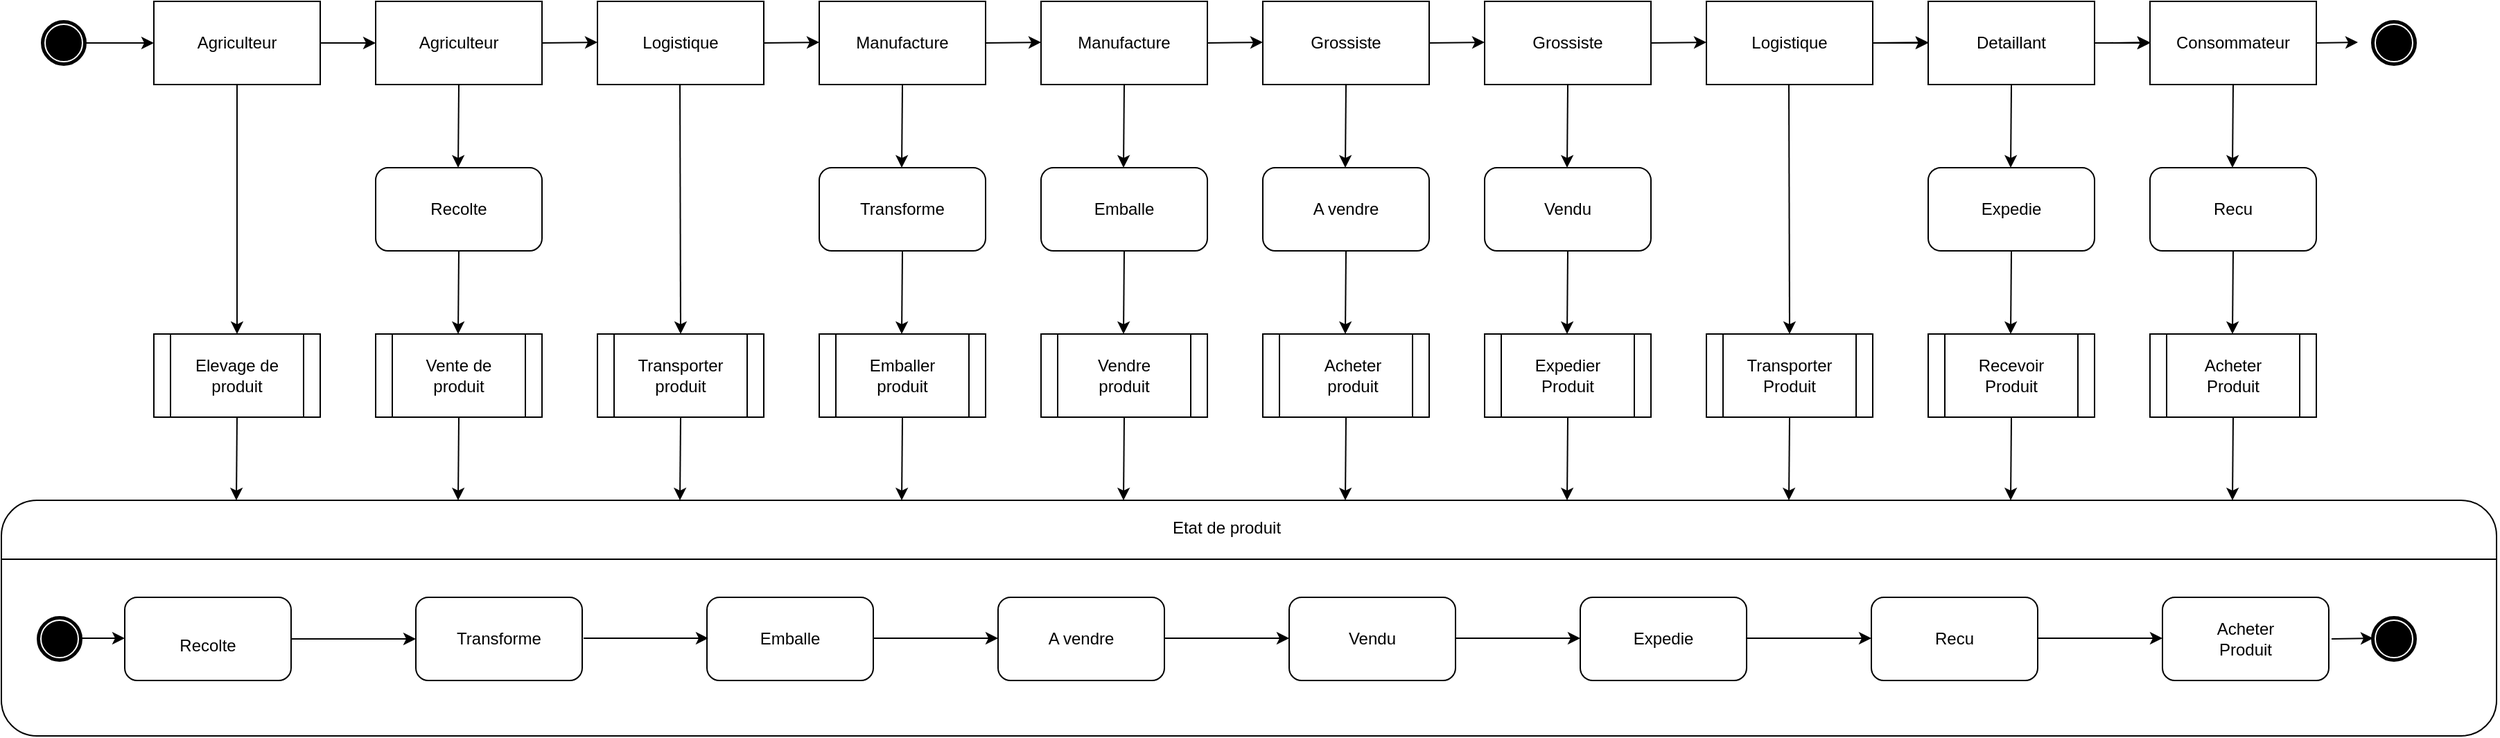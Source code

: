 <mxfile version="12.9.13" type="github">
  <diagram id="wdU0Jbt-SyzVik3_71Qo" name="Page-1">
    <mxGraphModel dx="2702" dy="944" grid="1" gridSize="10" guides="1" tooltips="1" connect="1" arrows="1" fold="1" page="1" pageScale="1" pageWidth="827" pageHeight="1169" math="0" shadow="0">
      <root>
        <mxCell id="0" />
        <mxCell id="1" parent="0" />
        <mxCell id="kiWhcbLOmGJkH6H4itFC-1" value="" style="rounded=0;whiteSpace=wrap;html=1;" vertex="1" parent="1">
          <mxGeometry x="-360" y="60" width="120" height="60" as="geometry" />
        </mxCell>
        <mxCell id="kiWhcbLOmGJkH6H4itFC-2" value="" style="rounded=0;whiteSpace=wrap;html=1;" vertex="1" parent="1">
          <mxGeometry x="-200" y="60" width="120" height="60" as="geometry" />
        </mxCell>
        <mxCell id="kiWhcbLOmGJkH6H4itFC-3" value="" style="rounded=0;whiteSpace=wrap;html=1;" vertex="1" parent="1">
          <mxGeometry x="-40" y="60" width="120" height="60" as="geometry" />
        </mxCell>
        <mxCell id="kiWhcbLOmGJkH6H4itFC-4" value="" style="rounded=0;whiteSpace=wrap;html=1;" vertex="1" parent="1">
          <mxGeometry x="120" y="60" width="120" height="60" as="geometry" />
        </mxCell>
        <mxCell id="kiWhcbLOmGJkH6H4itFC-5" value="" style="rounded=0;whiteSpace=wrap;html=1;" vertex="1" parent="1">
          <mxGeometry x="280" y="60" width="120" height="60" as="geometry" />
        </mxCell>
        <mxCell id="kiWhcbLOmGJkH6H4itFC-6" value="" style="rounded=0;whiteSpace=wrap;html=1;" vertex="1" parent="1">
          <mxGeometry x="440" y="60" width="120" height="60" as="geometry" />
        </mxCell>
        <mxCell id="kiWhcbLOmGJkH6H4itFC-7" value="" style="rounded=0;whiteSpace=wrap;html=1;" vertex="1" parent="1">
          <mxGeometry x="600" y="60" width="120" height="60" as="geometry" />
        </mxCell>
        <mxCell id="kiWhcbLOmGJkH6H4itFC-24" value="" style="edgeStyle=orthogonalEdgeStyle;rounded=0;orthogonalLoop=1;jettySize=auto;html=1;" edge="1" parent="1" source="kiWhcbLOmGJkH6H4itFC-8" target="kiWhcbLOmGJkH6H4itFC-9">
          <mxGeometry relative="1" as="geometry" />
        </mxCell>
        <mxCell id="kiWhcbLOmGJkH6H4itFC-8" value="" style="rounded=0;whiteSpace=wrap;html=1;" vertex="1" parent="1">
          <mxGeometry x="760" y="60" width="120" height="60" as="geometry" />
        </mxCell>
        <mxCell id="kiWhcbLOmGJkH6H4itFC-23" value="" style="edgeStyle=orthogonalEdgeStyle;rounded=0;orthogonalLoop=1;jettySize=auto;html=1;" edge="1" parent="1" source="kiWhcbLOmGJkH6H4itFC-9" target="kiWhcbLOmGJkH6H4itFC-10">
          <mxGeometry relative="1" as="geometry" />
        </mxCell>
        <mxCell id="kiWhcbLOmGJkH6H4itFC-25" value="" style="edgeStyle=orthogonalEdgeStyle;rounded=0;orthogonalLoop=1;jettySize=auto;html=1;" edge="1" parent="1" source="kiWhcbLOmGJkH6H4itFC-9" target="kiWhcbLOmGJkH6H4itFC-10">
          <mxGeometry relative="1" as="geometry" />
        </mxCell>
        <mxCell id="kiWhcbLOmGJkH6H4itFC-9" value="" style="rounded=0;whiteSpace=wrap;html=1;" vertex="1" parent="1">
          <mxGeometry x="920" y="60" width="120" height="60" as="geometry" />
        </mxCell>
        <mxCell id="kiWhcbLOmGJkH6H4itFC-10" value="" style="rounded=0;whiteSpace=wrap;html=1;" vertex="1" parent="1">
          <mxGeometry x="1080" y="60" width="120" height="60" as="geometry" />
        </mxCell>
        <mxCell id="kiWhcbLOmGJkH6H4itFC-11" value="" style="endArrow=classic;html=1;entryX=0;entryY=0.5;entryDx=0;entryDy=0;exitX=1;exitY=0.5;exitDx=0;exitDy=0;" edge="1" parent="1" source="kiWhcbLOmGJkH6H4itFC-1" target="kiWhcbLOmGJkH6H4itFC-2">
          <mxGeometry width="50" height="50" relative="1" as="geometry">
            <mxPoint x="-610" y="89.5" as="sourcePoint" />
            <mxPoint x="-530" y="89.5" as="targetPoint" />
          </mxGeometry>
        </mxCell>
        <mxCell id="kiWhcbLOmGJkH6H4itFC-15" value="" style="endArrow=classic;html=1;entryX=0;entryY=0.5;entryDx=0;entryDy=0;" edge="1" parent="1">
          <mxGeometry width="50" height="50" relative="1" as="geometry">
            <mxPoint x="-80" y="90" as="sourcePoint" />
            <mxPoint x="-40" y="89.5" as="targetPoint" />
          </mxGeometry>
        </mxCell>
        <mxCell id="kiWhcbLOmGJkH6H4itFC-16" value="" style="endArrow=classic;html=1;entryX=0;entryY=0.5;entryDx=0;entryDy=0;" edge="1" parent="1">
          <mxGeometry width="50" height="50" relative="1" as="geometry">
            <mxPoint x="80" y="90" as="sourcePoint" />
            <mxPoint x="120" y="89.5" as="targetPoint" />
          </mxGeometry>
        </mxCell>
        <mxCell id="kiWhcbLOmGJkH6H4itFC-17" value="" style="endArrow=classic;html=1;entryX=0;entryY=0.5;entryDx=0;entryDy=0;" edge="1" parent="1">
          <mxGeometry width="50" height="50" relative="1" as="geometry">
            <mxPoint x="240" y="90" as="sourcePoint" />
            <mxPoint x="280" y="89.5" as="targetPoint" />
          </mxGeometry>
        </mxCell>
        <mxCell id="kiWhcbLOmGJkH6H4itFC-18" value="" style="endArrow=classic;html=1;entryX=0;entryY=0.5;entryDx=0;entryDy=0;" edge="1" parent="1">
          <mxGeometry width="50" height="50" relative="1" as="geometry">
            <mxPoint x="400" y="90" as="sourcePoint" />
            <mxPoint x="440" y="89.5" as="targetPoint" />
          </mxGeometry>
        </mxCell>
        <mxCell id="kiWhcbLOmGJkH6H4itFC-19" value="" style="endArrow=classic;html=1;entryX=0;entryY=0.5;entryDx=0;entryDy=0;" edge="1" parent="1">
          <mxGeometry width="50" height="50" relative="1" as="geometry">
            <mxPoint x="560" y="90" as="sourcePoint" />
            <mxPoint x="600" y="89.5" as="targetPoint" />
          </mxGeometry>
        </mxCell>
        <mxCell id="kiWhcbLOmGJkH6H4itFC-20" value="" style="endArrow=classic;html=1;entryX=0;entryY=0.5;entryDx=0;entryDy=0;exitX=1;exitY=0.5;exitDx=0;exitDy=0;" edge="1" parent="1" source="kiWhcbLOmGJkH6H4itFC-7">
          <mxGeometry width="50" height="50" relative="1" as="geometry">
            <mxPoint x="730" y="90" as="sourcePoint" />
            <mxPoint x="760" y="89.5" as="targetPoint" />
          </mxGeometry>
        </mxCell>
        <mxCell id="kiWhcbLOmGJkH6H4itFC-21" value="" style="endArrow=classic;html=1;entryX=0;entryY=0.5;entryDx=0;entryDy=0;" edge="1" parent="1">
          <mxGeometry width="50" height="50" relative="1" as="geometry">
            <mxPoint x="880" y="90" as="sourcePoint" />
            <mxPoint x="920" y="89.5" as="targetPoint" />
          </mxGeometry>
        </mxCell>
        <mxCell id="kiWhcbLOmGJkH6H4itFC-22" value="" style="endArrow=classic;html=1;entryX=0;entryY=0.5;entryDx=0;entryDy=0;" edge="1" parent="1">
          <mxGeometry width="50" height="50" relative="1" as="geometry">
            <mxPoint x="1050" y="90" as="sourcePoint" />
            <mxPoint x="1080" y="89.5" as="targetPoint" />
          </mxGeometry>
        </mxCell>
        <mxCell id="kiWhcbLOmGJkH6H4itFC-26" value="" style="endArrow=classic;html=1;" edge="1" parent="1">
          <mxGeometry width="50" height="50" relative="1" as="geometry">
            <mxPoint x="-300" y="120" as="sourcePoint" />
            <mxPoint x="-300" y="300" as="targetPoint" />
          </mxGeometry>
        </mxCell>
        <mxCell id="kiWhcbLOmGJkH6H4itFC-27" value="Agriculteur" style="text;html=1;strokeColor=none;fillColor=none;align=center;verticalAlign=middle;whiteSpace=wrap;rounded=0;" vertex="1" parent="1">
          <mxGeometry x="-320" y="80" width="40" height="20" as="geometry" />
        </mxCell>
        <mxCell id="kiWhcbLOmGJkH6H4itFC-28" value="Agriculteur" style="text;html=1;strokeColor=none;fillColor=none;align=center;verticalAlign=middle;whiteSpace=wrap;rounded=0;" vertex="1" parent="1">
          <mxGeometry x="-160" y="80" width="40" height="20" as="geometry" />
        </mxCell>
        <mxCell id="kiWhcbLOmGJkH6H4itFC-29" value="Logistique" style="text;html=1;strokeColor=none;fillColor=none;align=center;verticalAlign=middle;whiteSpace=wrap;rounded=0;" vertex="1" parent="1">
          <mxGeometry y="80" width="40" height="20" as="geometry" />
        </mxCell>
        <mxCell id="kiWhcbLOmGJkH6H4itFC-30" value="Manufacture" style="text;html=1;strokeColor=none;fillColor=none;align=center;verticalAlign=middle;whiteSpace=wrap;rounded=0;" vertex="1" parent="1">
          <mxGeometry x="160" y="80" width="40" height="20" as="geometry" />
        </mxCell>
        <mxCell id="kiWhcbLOmGJkH6H4itFC-31" value="Manufacture" style="text;html=1;strokeColor=none;fillColor=none;align=center;verticalAlign=middle;whiteSpace=wrap;rounded=0;" vertex="1" parent="1">
          <mxGeometry x="320" y="80" width="40" height="20" as="geometry" />
        </mxCell>
        <mxCell id="kiWhcbLOmGJkH6H4itFC-32" value="Grossiste" style="text;html=1;strokeColor=none;fillColor=none;align=center;verticalAlign=middle;whiteSpace=wrap;rounded=0;" vertex="1" parent="1">
          <mxGeometry x="480" y="80" width="40" height="20" as="geometry" />
        </mxCell>
        <mxCell id="kiWhcbLOmGJkH6H4itFC-33" value="Grossiste" style="text;html=1;strokeColor=none;fillColor=none;align=center;verticalAlign=middle;whiteSpace=wrap;rounded=0;" vertex="1" parent="1">
          <mxGeometry x="640" y="80" width="40" height="20" as="geometry" />
        </mxCell>
        <mxCell id="kiWhcbLOmGJkH6H4itFC-36" value="Logistique" style="text;html=1;strokeColor=none;fillColor=none;align=center;verticalAlign=middle;whiteSpace=wrap;rounded=0;" vertex="1" parent="1">
          <mxGeometry x="800" y="80" width="40" height="20" as="geometry" />
        </mxCell>
        <mxCell id="kiWhcbLOmGJkH6H4itFC-37" value="Detaillant" style="text;html=1;strokeColor=none;fillColor=none;align=center;verticalAlign=middle;whiteSpace=wrap;rounded=0;" vertex="1" parent="1">
          <mxGeometry x="960" y="80" width="40" height="20" as="geometry" />
        </mxCell>
        <mxCell id="kiWhcbLOmGJkH6H4itFC-38" value="Consommateur" style="text;html=1;strokeColor=none;fillColor=none;align=center;verticalAlign=middle;whiteSpace=wrap;rounded=0;" vertex="1" parent="1">
          <mxGeometry x="1120" y="80" width="40" height="20" as="geometry" />
        </mxCell>
        <mxCell id="kiWhcbLOmGJkH6H4itFC-39" value="" style="endArrow=classic;html=1;" edge="1" parent="1">
          <mxGeometry width="50" height="50" relative="1" as="geometry">
            <mxPoint x="19.5" y="120" as="sourcePoint" />
            <mxPoint x="20" y="300" as="targetPoint" />
          </mxGeometry>
        </mxCell>
        <mxCell id="kiWhcbLOmGJkH6H4itFC-40" value="" style="rounded=1;whiteSpace=wrap;html=1;" vertex="1" parent="1">
          <mxGeometry x="-200" y="180" width="120" height="60" as="geometry" />
        </mxCell>
        <mxCell id="kiWhcbLOmGJkH6H4itFC-44" value="" style="rounded=1;whiteSpace=wrap;html=1;" vertex="1" parent="1">
          <mxGeometry x="120" y="180" width="120" height="60" as="geometry" />
        </mxCell>
        <mxCell id="kiWhcbLOmGJkH6H4itFC-45" value="" style="rounded=1;whiteSpace=wrap;html=1;" vertex="1" parent="1">
          <mxGeometry x="280" y="180" width="120" height="60" as="geometry" />
        </mxCell>
        <mxCell id="kiWhcbLOmGJkH6H4itFC-46" value="" style="rounded=1;whiteSpace=wrap;html=1;" vertex="1" parent="1">
          <mxGeometry x="440" y="180" width="120" height="60" as="geometry" />
        </mxCell>
        <mxCell id="kiWhcbLOmGJkH6H4itFC-47" value="" style="rounded=1;whiteSpace=wrap;html=1;" vertex="1" parent="1">
          <mxGeometry x="600" y="180" width="120" height="60" as="geometry" />
        </mxCell>
        <mxCell id="kiWhcbLOmGJkH6H4itFC-48" value="" style="endArrow=classic;html=1;" edge="1" parent="1">
          <mxGeometry width="50" height="50" relative="1" as="geometry">
            <mxPoint x="819.5" y="120" as="sourcePoint" />
            <mxPoint x="820" y="300" as="targetPoint" />
          </mxGeometry>
        </mxCell>
        <mxCell id="kiWhcbLOmGJkH6H4itFC-50" value="" style="rounded=1;whiteSpace=wrap;html=1;" vertex="1" parent="1">
          <mxGeometry x="920" y="180" width="120" height="60" as="geometry" />
        </mxCell>
        <mxCell id="kiWhcbLOmGJkH6H4itFC-51" value="" style="rounded=1;whiteSpace=wrap;html=1;" vertex="1" parent="1">
          <mxGeometry x="1080" y="180" width="120" height="60" as="geometry" />
        </mxCell>
        <mxCell id="kiWhcbLOmGJkH6H4itFC-52" value="" style="endArrow=classic;html=1;" edge="1" parent="1">
          <mxGeometry width="50" height="50" relative="1" as="geometry">
            <mxPoint x="-140" y="120" as="sourcePoint" />
            <mxPoint x="-140.5" y="180" as="targetPoint" />
          </mxGeometry>
        </mxCell>
        <mxCell id="kiWhcbLOmGJkH6H4itFC-54" value="" style="endArrow=classic;html=1;" edge="1" parent="1">
          <mxGeometry width="50" height="50" relative="1" as="geometry">
            <mxPoint x="180" y="120" as="sourcePoint" />
            <mxPoint x="179.5" y="180" as="targetPoint" />
          </mxGeometry>
        </mxCell>
        <mxCell id="kiWhcbLOmGJkH6H4itFC-55" value="" style="endArrow=classic;html=1;" edge="1" parent="1">
          <mxGeometry width="50" height="50" relative="1" as="geometry">
            <mxPoint x="340" y="120" as="sourcePoint" />
            <mxPoint x="339.5" y="180" as="targetPoint" />
          </mxGeometry>
        </mxCell>
        <mxCell id="kiWhcbLOmGJkH6H4itFC-56" value="" style="endArrow=classic;html=1;" edge="1" parent="1">
          <mxGeometry width="50" height="50" relative="1" as="geometry">
            <mxPoint x="500" y="120" as="sourcePoint" />
            <mxPoint x="499.5" y="180" as="targetPoint" />
          </mxGeometry>
        </mxCell>
        <mxCell id="kiWhcbLOmGJkH6H4itFC-57" value="" style="endArrow=classic;html=1;" edge="1" parent="1">
          <mxGeometry width="50" height="50" relative="1" as="geometry">
            <mxPoint x="660" y="120" as="sourcePoint" />
            <mxPoint x="659.5" y="180" as="targetPoint" />
          </mxGeometry>
        </mxCell>
        <mxCell id="kiWhcbLOmGJkH6H4itFC-58" value="" style="endArrow=classic;html=1;" edge="1" parent="1">
          <mxGeometry width="50" height="50" relative="1" as="geometry">
            <mxPoint x="980" y="120" as="sourcePoint" />
            <mxPoint x="979.5" y="180" as="targetPoint" />
          </mxGeometry>
        </mxCell>
        <mxCell id="kiWhcbLOmGJkH6H4itFC-59" value="" style="endArrow=classic;html=1;" edge="1" parent="1">
          <mxGeometry width="50" height="50" relative="1" as="geometry">
            <mxPoint x="1140" y="120" as="sourcePoint" />
            <mxPoint x="1139.5" y="180" as="targetPoint" />
          </mxGeometry>
        </mxCell>
        <mxCell id="kiWhcbLOmGJkH6H4itFC-64" value="" style="endArrow=classic;html=1;" edge="1" parent="1">
          <mxGeometry width="50" height="50" relative="1" as="geometry">
            <mxPoint x="-140" y="240" as="sourcePoint" />
            <mxPoint x="-140.5" y="300" as="targetPoint" />
          </mxGeometry>
        </mxCell>
        <mxCell id="kiWhcbLOmGJkH6H4itFC-65" value="" style="endArrow=classic;html=1;" edge="1" parent="1">
          <mxGeometry width="50" height="50" relative="1" as="geometry">
            <mxPoint x="180" y="240" as="sourcePoint" />
            <mxPoint x="179.5" y="300" as="targetPoint" />
          </mxGeometry>
        </mxCell>
        <mxCell id="kiWhcbLOmGJkH6H4itFC-66" value="" style="endArrow=classic;html=1;" edge="1" parent="1">
          <mxGeometry width="50" height="50" relative="1" as="geometry">
            <mxPoint x="340" y="240" as="sourcePoint" />
            <mxPoint x="339.5" y="300" as="targetPoint" />
          </mxGeometry>
        </mxCell>
        <mxCell id="kiWhcbLOmGJkH6H4itFC-67" value="" style="endArrow=classic;html=1;" edge="1" parent="1">
          <mxGeometry width="50" height="50" relative="1" as="geometry">
            <mxPoint x="500" y="240" as="sourcePoint" />
            <mxPoint x="499.5" y="300" as="targetPoint" />
          </mxGeometry>
        </mxCell>
        <mxCell id="kiWhcbLOmGJkH6H4itFC-68" value="" style="endArrow=classic;html=1;" edge="1" parent="1">
          <mxGeometry width="50" height="50" relative="1" as="geometry">
            <mxPoint x="660" y="240" as="sourcePoint" />
            <mxPoint x="659.5" y="300" as="targetPoint" />
          </mxGeometry>
        </mxCell>
        <mxCell id="kiWhcbLOmGJkH6H4itFC-71" value="" style="endArrow=classic;html=1;" edge="1" parent="1">
          <mxGeometry width="50" height="50" relative="1" as="geometry">
            <mxPoint x="980" y="240" as="sourcePoint" />
            <mxPoint x="979.5" y="300" as="targetPoint" />
          </mxGeometry>
        </mxCell>
        <mxCell id="kiWhcbLOmGJkH6H4itFC-72" value="" style="endArrow=classic;html=1;" edge="1" parent="1">
          <mxGeometry width="50" height="50" relative="1" as="geometry">
            <mxPoint x="1140" y="240" as="sourcePoint" />
            <mxPoint x="1139.5" y="300" as="targetPoint" />
          </mxGeometry>
        </mxCell>
        <mxCell id="kiWhcbLOmGJkH6H4itFC-73" value="Recolte" style="text;html=1;strokeColor=none;fillColor=none;align=center;verticalAlign=middle;whiteSpace=wrap;rounded=0;" vertex="1" parent="1">
          <mxGeometry x="-160" y="200" width="40" height="20" as="geometry" />
        </mxCell>
        <mxCell id="kiWhcbLOmGJkH6H4itFC-74" value="Emballe" style="text;html=1;strokeColor=none;fillColor=none;align=center;verticalAlign=middle;whiteSpace=wrap;rounded=0;" vertex="1" parent="1">
          <mxGeometry x="320" y="200" width="40" height="20" as="geometry" />
        </mxCell>
        <mxCell id="kiWhcbLOmGJkH6H4itFC-75" value="Expedie" style="text;html=1;strokeColor=none;fillColor=none;align=center;verticalAlign=middle;whiteSpace=wrap;rounded=0;" vertex="1" parent="1">
          <mxGeometry x="960" y="200" width="40" height="20" as="geometry" />
        </mxCell>
        <mxCell id="kiWhcbLOmGJkH6H4itFC-76" value="Recu" style="text;html=1;strokeColor=none;fillColor=none;align=center;verticalAlign=middle;whiteSpace=wrap;rounded=0;" vertex="1" parent="1">
          <mxGeometry x="1120" y="200" width="40" height="20" as="geometry" />
        </mxCell>
        <mxCell id="kiWhcbLOmGJkH6H4itFC-77" value="Transforme" style="text;html=1;strokeColor=none;fillColor=none;align=center;verticalAlign=middle;whiteSpace=wrap;rounded=0;" vertex="1" parent="1">
          <mxGeometry x="160" y="200" width="40" height="20" as="geometry" />
        </mxCell>
        <mxCell id="kiWhcbLOmGJkH6H4itFC-78" value="A vendre" style="text;html=1;strokeColor=none;fillColor=none;align=center;verticalAlign=middle;whiteSpace=wrap;rounded=0;" vertex="1" parent="1">
          <mxGeometry x="470" y="200" width="60" height="20" as="geometry" />
        </mxCell>
        <mxCell id="kiWhcbLOmGJkH6H4itFC-79" value="Vendu" style="text;html=1;strokeColor=none;fillColor=none;align=center;verticalAlign=middle;whiteSpace=wrap;rounded=0;" vertex="1" parent="1">
          <mxGeometry x="640" y="200" width="40" height="20" as="geometry" />
        </mxCell>
        <mxCell id="kiWhcbLOmGJkH6H4itFC-81" value="" style="shape=process;whiteSpace=wrap;html=1;backgroundOutline=1;" vertex="1" parent="1">
          <mxGeometry x="-360" y="300" width="120" height="60" as="geometry" />
        </mxCell>
        <mxCell id="kiWhcbLOmGJkH6H4itFC-82" value="" style="shape=process;whiteSpace=wrap;html=1;backgroundOutline=1;" vertex="1" parent="1">
          <mxGeometry x="-200" y="300" width="120" height="60" as="geometry" />
        </mxCell>
        <mxCell id="kiWhcbLOmGJkH6H4itFC-83" value="" style="shape=process;whiteSpace=wrap;html=1;backgroundOutline=1;" vertex="1" parent="1">
          <mxGeometry x="-40" y="300" width="120" height="60" as="geometry" />
        </mxCell>
        <mxCell id="kiWhcbLOmGJkH6H4itFC-84" value="" style="shape=process;whiteSpace=wrap;html=1;backgroundOutline=1;" vertex="1" parent="1">
          <mxGeometry x="120" y="300" width="120" height="60" as="geometry" />
        </mxCell>
        <mxCell id="kiWhcbLOmGJkH6H4itFC-85" value="" style="shape=process;whiteSpace=wrap;html=1;backgroundOutline=1;" vertex="1" parent="1">
          <mxGeometry x="280" y="300" width="120" height="60" as="geometry" />
        </mxCell>
        <mxCell id="kiWhcbLOmGJkH6H4itFC-86" value="" style="shape=process;whiteSpace=wrap;html=1;backgroundOutline=1;" vertex="1" parent="1">
          <mxGeometry x="440" y="300" width="120" height="60" as="geometry" />
        </mxCell>
        <mxCell id="kiWhcbLOmGJkH6H4itFC-87" value="" style="shape=process;whiteSpace=wrap;html=1;backgroundOutline=1;" vertex="1" parent="1">
          <mxGeometry x="600" y="300" width="120" height="60" as="geometry" />
        </mxCell>
        <mxCell id="kiWhcbLOmGJkH6H4itFC-88" value="" style="shape=process;whiteSpace=wrap;html=1;backgroundOutline=1;" vertex="1" parent="1">
          <mxGeometry x="760" y="300" width="120" height="60" as="geometry" />
        </mxCell>
        <mxCell id="kiWhcbLOmGJkH6H4itFC-89" value="" style="shape=process;whiteSpace=wrap;html=1;backgroundOutline=1;" vertex="1" parent="1">
          <mxGeometry x="920" y="300" width="120" height="60" as="geometry" />
        </mxCell>
        <mxCell id="kiWhcbLOmGJkH6H4itFC-90" value="" style="shape=process;whiteSpace=wrap;html=1;backgroundOutline=1;" vertex="1" parent="1">
          <mxGeometry x="1080" y="300" width="120" height="60" as="geometry" />
        </mxCell>
        <mxCell id="kiWhcbLOmGJkH6H4itFC-92" value="" style="shape=mxgraph.bpmn.shape;html=1;verticalLabelPosition=bottom;labelBackgroundColor=#ffffff;verticalAlign=top;align=center;perimeter=ellipsePerimeter;outlineConnect=0;outline=end;symbol=terminate;" vertex="1" parent="1">
          <mxGeometry x="1241" y="75" width="30" height="30" as="geometry" />
        </mxCell>
        <mxCell id="kiWhcbLOmGJkH6H4itFC-93" value="" style="rounded=1;whiteSpace=wrap;html=1;" vertex="1" parent="1">
          <mxGeometry x="-470" y="420" width="1800" height="170" as="geometry" />
        </mxCell>
        <mxCell id="kiWhcbLOmGJkH6H4itFC-94" value="" style="endArrow=classic;html=1;" edge="1" parent="1">
          <mxGeometry width="50" height="50" relative="1" as="geometry">
            <mxPoint x="-300" y="360" as="sourcePoint" />
            <mxPoint x="-300.5" y="420" as="targetPoint" />
          </mxGeometry>
        </mxCell>
        <mxCell id="kiWhcbLOmGJkH6H4itFC-95" value="" style="endArrow=classic;html=1;" edge="1" parent="1">
          <mxGeometry width="50" height="50" relative="1" as="geometry">
            <mxPoint x="-140" y="360" as="sourcePoint" />
            <mxPoint x="-140.5" y="420" as="targetPoint" />
          </mxGeometry>
        </mxCell>
        <mxCell id="kiWhcbLOmGJkH6H4itFC-96" value="" style="endArrow=classic;html=1;" edge="1" parent="1">
          <mxGeometry width="50" height="50" relative="1" as="geometry">
            <mxPoint x="20" y="360" as="sourcePoint" />
            <mxPoint x="19.5" y="420" as="targetPoint" />
          </mxGeometry>
        </mxCell>
        <mxCell id="kiWhcbLOmGJkH6H4itFC-97" value="" style="endArrow=classic;html=1;" edge="1" parent="1">
          <mxGeometry width="50" height="50" relative="1" as="geometry">
            <mxPoint x="180" y="360" as="sourcePoint" />
            <mxPoint x="179.5" y="420" as="targetPoint" />
          </mxGeometry>
        </mxCell>
        <mxCell id="kiWhcbLOmGJkH6H4itFC-98" value="" style="endArrow=classic;html=1;" edge="1" parent="1">
          <mxGeometry width="50" height="50" relative="1" as="geometry">
            <mxPoint x="340" y="360" as="sourcePoint" />
            <mxPoint x="339.5" y="420" as="targetPoint" />
          </mxGeometry>
        </mxCell>
        <mxCell id="kiWhcbLOmGJkH6H4itFC-99" value="" style="endArrow=classic;html=1;" edge="1" parent="1">
          <mxGeometry width="50" height="50" relative="1" as="geometry">
            <mxPoint x="500" y="360" as="sourcePoint" />
            <mxPoint x="499.5" y="420" as="targetPoint" />
          </mxGeometry>
        </mxCell>
        <mxCell id="kiWhcbLOmGJkH6H4itFC-100" value="" style="endArrow=classic;html=1;" edge="1" parent="1">
          <mxGeometry width="50" height="50" relative="1" as="geometry">
            <mxPoint x="660" y="360" as="sourcePoint" />
            <mxPoint x="659.5" y="420" as="targetPoint" />
          </mxGeometry>
        </mxCell>
        <mxCell id="kiWhcbLOmGJkH6H4itFC-101" value="" style="endArrow=classic;html=1;" edge="1" parent="1">
          <mxGeometry width="50" height="50" relative="1" as="geometry">
            <mxPoint x="820" y="360" as="sourcePoint" />
            <mxPoint x="819.5" y="420" as="targetPoint" />
          </mxGeometry>
        </mxCell>
        <mxCell id="kiWhcbLOmGJkH6H4itFC-102" value="" style="endArrow=classic;html=1;" edge="1" parent="1">
          <mxGeometry width="50" height="50" relative="1" as="geometry">
            <mxPoint x="980" y="360" as="sourcePoint" />
            <mxPoint x="979.5" y="420" as="targetPoint" />
          </mxGeometry>
        </mxCell>
        <mxCell id="kiWhcbLOmGJkH6H4itFC-103" value="" style="endArrow=classic;html=1;" edge="1" parent="1">
          <mxGeometry width="50" height="50" relative="1" as="geometry">
            <mxPoint x="1140" y="360" as="sourcePoint" />
            <mxPoint x="1139.5" y="420" as="targetPoint" />
          </mxGeometry>
        </mxCell>
        <mxCell id="kiWhcbLOmGJkH6H4itFC-104" value="" style="endArrow=none;html=1;exitX=0;exitY=0.25;exitDx=0;exitDy=0;entryX=1;entryY=0.25;entryDx=0;entryDy=0;" edge="1" parent="1" source="kiWhcbLOmGJkH6H4itFC-93" target="kiWhcbLOmGJkH6H4itFC-93">
          <mxGeometry width="50" height="50" relative="1" as="geometry">
            <mxPoint x="400" y="510" as="sourcePoint" />
            <mxPoint x="450" y="460" as="targetPoint" />
          </mxGeometry>
        </mxCell>
        <mxCell id="kiWhcbLOmGJkH6H4itFC-105" value="Elevage de produit" style="text;html=1;strokeColor=none;fillColor=none;align=center;verticalAlign=middle;whiteSpace=wrap;rounded=0;" vertex="1" parent="1">
          <mxGeometry x="-335" y="320" width="70" height="20" as="geometry" />
        </mxCell>
        <mxCell id="kiWhcbLOmGJkH6H4itFC-106" value="Vente de produit" style="text;html=1;strokeColor=none;fillColor=none;align=center;verticalAlign=middle;whiteSpace=wrap;rounded=0;" vertex="1" parent="1">
          <mxGeometry x="-175" y="320" width="70" height="20" as="geometry" />
        </mxCell>
        <mxCell id="kiWhcbLOmGJkH6H4itFC-107" value="Transporter produit" style="text;html=1;strokeColor=none;fillColor=none;align=center;verticalAlign=middle;whiteSpace=wrap;rounded=0;" vertex="1" parent="1">
          <mxGeometry x="-15" y="320" width="70" height="20" as="geometry" />
        </mxCell>
        <mxCell id="kiWhcbLOmGJkH6H4itFC-108" value="Emballer produit" style="text;html=1;strokeColor=none;fillColor=none;align=center;verticalAlign=middle;whiteSpace=wrap;rounded=0;" vertex="1" parent="1">
          <mxGeometry x="145" y="320" width="70" height="20" as="geometry" />
        </mxCell>
        <mxCell id="kiWhcbLOmGJkH6H4itFC-109" value="Vendre produit" style="text;html=1;strokeColor=none;fillColor=none;align=center;verticalAlign=middle;whiteSpace=wrap;rounded=0;" vertex="1" parent="1">
          <mxGeometry x="305" y="320" width="70" height="20" as="geometry" />
        </mxCell>
        <mxCell id="kiWhcbLOmGJkH6H4itFC-110" value="Acheter produit" style="text;html=1;strokeColor=none;fillColor=none;align=center;verticalAlign=middle;whiteSpace=wrap;rounded=0;" vertex="1" parent="1">
          <mxGeometry x="470" y="320" width="70" height="20" as="geometry" />
        </mxCell>
        <mxCell id="kiWhcbLOmGJkH6H4itFC-111" value="Expedier Produit" style="text;html=1;strokeColor=none;fillColor=none;align=center;verticalAlign=middle;whiteSpace=wrap;rounded=0;" vertex="1" parent="1">
          <mxGeometry x="625" y="320" width="70" height="20" as="geometry" />
        </mxCell>
        <mxCell id="kiWhcbLOmGJkH6H4itFC-112" value="Transporter Produit" style="text;html=1;strokeColor=none;fillColor=none;align=center;verticalAlign=middle;whiteSpace=wrap;rounded=0;" vertex="1" parent="1">
          <mxGeometry x="785" y="320" width="70" height="20" as="geometry" />
        </mxCell>
        <mxCell id="kiWhcbLOmGJkH6H4itFC-113" value="Recevoir Produit" style="text;html=1;strokeColor=none;fillColor=none;align=center;verticalAlign=middle;whiteSpace=wrap;rounded=0;" vertex="1" parent="1">
          <mxGeometry x="945" y="320" width="70" height="20" as="geometry" />
        </mxCell>
        <mxCell id="kiWhcbLOmGJkH6H4itFC-114" value="Acheter Produit" style="text;html=1;strokeColor=none;fillColor=none;align=center;verticalAlign=middle;whiteSpace=wrap;rounded=0;" vertex="1" parent="1">
          <mxGeometry x="1105" y="320" width="70" height="20" as="geometry" />
        </mxCell>
        <mxCell id="kiWhcbLOmGJkH6H4itFC-115" value="" style="endArrow=classic;html=1;entryX=0;entryY=0.5;entryDx=0;entryDy=0;" edge="1" parent="1">
          <mxGeometry width="50" height="50" relative="1" as="geometry">
            <mxPoint x="1200" y="90" as="sourcePoint" />
            <mxPoint x="1230" y="89.5" as="targetPoint" />
          </mxGeometry>
        </mxCell>
        <mxCell id="kiWhcbLOmGJkH6H4itFC-116" value="" style="rounded=1;whiteSpace=wrap;html=1;" vertex="1" parent="1">
          <mxGeometry x="-381" y="490" width="120" height="60" as="geometry" />
        </mxCell>
        <mxCell id="kiWhcbLOmGJkH6H4itFC-117" value="" style="rounded=1;whiteSpace=wrap;html=1;" vertex="1" parent="1">
          <mxGeometry x="-171" y="490" width="120" height="60" as="geometry" />
        </mxCell>
        <mxCell id="kiWhcbLOmGJkH6H4itFC-118" value="" style="rounded=1;whiteSpace=wrap;html=1;" vertex="1" parent="1">
          <mxGeometry x="39" y="490" width="120" height="60" as="geometry" />
        </mxCell>
        <mxCell id="kiWhcbLOmGJkH6H4itFC-122" value="" style="rounded=1;whiteSpace=wrap;html=1;" vertex="1" parent="1">
          <mxGeometry x="249" y="490" width="120" height="60" as="geometry" />
        </mxCell>
        <mxCell id="kiWhcbLOmGJkH6H4itFC-123" value="" style="rounded=1;whiteSpace=wrap;html=1;" vertex="1" parent="1">
          <mxGeometry x="459" y="490" width="120" height="60" as="geometry" />
        </mxCell>
        <mxCell id="kiWhcbLOmGJkH6H4itFC-124" value="" style="rounded=1;whiteSpace=wrap;html=1;" vertex="1" parent="1">
          <mxGeometry x="669" y="490" width="120" height="60" as="geometry" />
        </mxCell>
        <mxCell id="kiWhcbLOmGJkH6H4itFC-126" value="" style="rounded=1;whiteSpace=wrap;html=1;" vertex="1" parent="1">
          <mxGeometry x="879" y="490" width="120" height="60" as="geometry" />
        </mxCell>
        <mxCell id="kiWhcbLOmGJkH6H4itFC-127" value="" style="rounded=1;whiteSpace=wrap;html=1;" vertex="1" parent="1">
          <mxGeometry x="1089" y="490" width="120" height="60" as="geometry" />
        </mxCell>
        <mxCell id="kiWhcbLOmGJkH6H4itFC-128" value="" style="endArrow=classic;html=1;" edge="1" parent="1" target="kiWhcbLOmGJkH6H4itFC-117">
          <mxGeometry width="50" height="50" relative="1" as="geometry">
            <mxPoint x="-261" y="520" as="sourcePoint" />
            <mxPoint x="-211" y="470" as="targetPoint" />
          </mxGeometry>
        </mxCell>
        <mxCell id="kiWhcbLOmGJkH6H4itFC-129" value="" style="endArrow=classic;html=1;" edge="1" parent="1">
          <mxGeometry width="50" height="50" relative="1" as="geometry">
            <mxPoint x="-50" y="519.5" as="sourcePoint" />
            <mxPoint x="40" y="519.5" as="targetPoint" />
          </mxGeometry>
        </mxCell>
        <mxCell id="kiWhcbLOmGJkH6H4itFC-130" value="" style="endArrow=classic;html=1;" edge="1" parent="1">
          <mxGeometry width="50" height="50" relative="1" as="geometry">
            <mxPoint x="159" y="519.5" as="sourcePoint" />
            <mxPoint x="249" y="519.5" as="targetPoint" />
          </mxGeometry>
        </mxCell>
        <mxCell id="kiWhcbLOmGJkH6H4itFC-131" value="" style="endArrow=classic;html=1;" edge="1" parent="1">
          <mxGeometry width="50" height="50" relative="1" as="geometry">
            <mxPoint x="369" y="519.5" as="sourcePoint" />
            <mxPoint x="459" y="519.5" as="targetPoint" />
          </mxGeometry>
        </mxCell>
        <mxCell id="kiWhcbLOmGJkH6H4itFC-133" value="" style="endArrow=classic;html=1;" edge="1" parent="1">
          <mxGeometry width="50" height="50" relative="1" as="geometry">
            <mxPoint x="579" y="519.5" as="sourcePoint" />
            <mxPoint x="669" y="519.5" as="targetPoint" />
          </mxGeometry>
        </mxCell>
        <mxCell id="kiWhcbLOmGJkH6H4itFC-134" value="" style="endArrow=classic;html=1;" edge="1" parent="1">
          <mxGeometry width="50" height="50" relative="1" as="geometry">
            <mxPoint x="789" y="519.5" as="sourcePoint" />
            <mxPoint x="879" y="519.5" as="targetPoint" />
          </mxGeometry>
        </mxCell>
        <mxCell id="kiWhcbLOmGJkH6H4itFC-135" value="" style="endArrow=classic;html=1;" edge="1" parent="1">
          <mxGeometry width="50" height="50" relative="1" as="geometry">
            <mxPoint x="999" y="519.5" as="sourcePoint" />
            <mxPoint x="1089" y="519.5" as="targetPoint" />
          </mxGeometry>
        </mxCell>
        <mxCell id="kiWhcbLOmGJkH6H4itFC-136" value="" style="shape=mxgraph.bpmn.shape;html=1;verticalLabelPosition=bottom;labelBackgroundColor=#ffffff;verticalAlign=top;align=center;perimeter=ellipsePerimeter;outlineConnect=0;outline=end;symbol=terminate;" vertex="1" parent="1">
          <mxGeometry x="1241" y="505" width="30" height="30" as="geometry" />
        </mxCell>
        <mxCell id="kiWhcbLOmGJkH6H4itFC-137" value="" style="endArrow=classic;html=1;entryX=0;entryY=0.5;entryDx=0;entryDy=0;" edge="1" parent="1">
          <mxGeometry width="50" height="50" relative="1" as="geometry">
            <mxPoint x="1211" y="520" as="sourcePoint" />
            <mxPoint x="1241" y="519.5" as="targetPoint" />
          </mxGeometry>
        </mxCell>
        <mxCell id="kiWhcbLOmGJkH6H4itFC-138" value="Recolte" style="text;html=1;strokeColor=none;fillColor=none;align=center;verticalAlign=middle;whiteSpace=wrap;rounded=0;" vertex="1" parent="1">
          <mxGeometry x="-341" y="515" width="40" height="20" as="geometry" />
        </mxCell>
        <mxCell id="kiWhcbLOmGJkH6H4itFC-139" value="Transforme" style="text;html=1;strokeColor=none;fillColor=none;align=center;verticalAlign=middle;whiteSpace=wrap;rounded=0;" vertex="1" parent="1">
          <mxGeometry x="-131" y="510" width="40" height="20" as="geometry" />
        </mxCell>
        <mxCell id="kiWhcbLOmGJkH6H4itFC-140" value="Emballe" style="text;html=1;strokeColor=none;fillColor=none;align=center;verticalAlign=middle;whiteSpace=wrap;rounded=0;" vertex="1" parent="1">
          <mxGeometry x="79" y="510" width="40" height="20" as="geometry" />
        </mxCell>
        <mxCell id="kiWhcbLOmGJkH6H4itFC-142" value="A vendre" style="text;html=1;strokeColor=none;fillColor=none;align=center;verticalAlign=middle;whiteSpace=wrap;rounded=0;" vertex="1" parent="1">
          <mxGeometry x="279" y="510" width="60" height="20" as="geometry" />
        </mxCell>
        <mxCell id="kiWhcbLOmGJkH6H4itFC-143" value="Vendu" style="text;html=1;strokeColor=none;fillColor=none;align=center;verticalAlign=middle;whiteSpace=wrap;rounded=0;" vertex="1" parent="1">
          <mxGeometry x="499" y="510" width="40" height="20" as="geometry" />
        </mxCell>
        <mxCell id="kiWhcbLOmGJkH6H4itFC-144" value="Expedie" style="text;html=1;strokeColor=none;fillColor=none;align=center;verticalAlign=middle;whiteSpace=wrap;rounded=0;" vertex="1" parent="1">
          <mxGeometry x="709" y="510" width="40" height="20" as="geometry" />
        </mxCell>
        <mxCell id="kiWhcbLOmGJkH6H4itFC-145" value="Recu" style="text;html=1;strokeColor=none;fillColor=none;align=center;verticalAlign=middle;whiteSpace=wrap;rounded=0;" vertex="1" parent="1">
          <mxGeometry x="919" y="510" width="40" height="20" as="geometry" />
        </mxCell>
        <mxCell id="kiWhcbLOmGJkH6H4itFC-146" value="Acheter Produit" style="text;html=1;strokeColor=none;fillColor=none;align=center;verticalAlign=middle;whiteSpace=wrap;rounded=0;" vertex="1" parent="1">
          <mxGeometry x="1114" y="510" width="70" height="20" as="geometry" />
        </mxCell>
        <mxCell id="kiWhcbLOmGJkH6H4itFC-147" value="Etat de produit" style="text;html=1;strokeColor=none;fillColor=none;align=center;verticalAlign=middle;whiteSpace=wrap;rounded=0;" vertex="1" parent="1">
          <mxGeometry x="356" y="430" width="116" height="20" as="geometry" />
        </mxCell>
        <mxCell id="kiWhcbLOmGJkH6H4itFC-148" value="" style="shape=mxgraph.bpmn.shape;html=1;verticalLabelPosition=bottom;labelBackgroundColor=#ffffff;verticalAlign=top;align=center;perimeter=ellipsePerimeter;outlineConnect=0;outline=end;symbol=terminate;" vertex="1" parent="1">
          <mxGeometry x="-440" y="75" width="30" height="30" as="geometry" />
        </mxCell>
        <mxCell id="kiWhcbLOmGJkH6H4itFC-150" value="" style="endArrow=classic;html=1;entryX=0;entryY=0.5;entryDx=0;entryDy=0;" edge="1" parent="1" target="kiWhcbLOmGJkH6H4itFC-1">
          <mxGeometry width="50" height="50" relative="1" as="geometry">
            <mxPoint x="-410" y="90" as="sourcePoint" />
            <mxPoint x="-360" y="40" as="targetPoint" />
          </mxGeometry>
        </mxCell>
        <mxCell id="kiWhcbLOmGJkH6H4itFC-152" value="" style="endArrow=classic;html=1;entryX=0;entryY=0.5;entryDx=0;entryDy=0;" edge="1" parent="1">
          <mxGeometry width="50" height="50" relative="1" as="geometry">
            <mxPoint x="-431" y="519.5" as="sourcePoint" />
            <mxPoint x="-381" y="519.5" as="targetPoint" />
          </mxGeometry>
        </mxCell>
        <mxCell id="kiWhcbLOmGJkH6H4itFC-153" value="" style="shape=mxgraph.bpmn.shape;html=1;verticalLabelPosition=bottom;labelBackgroundColor=#ffffff;verticalAlign=top;align=center;perimeter=ellipsePerimeter;outlineConnect=0;outline=end;symbol=terminate;" vertex="1" parent="1">
          <mxGeometry x="-443" y="505" width="30" height="30" as="geometry" />
        </mxCell>
      </root>
    </mxGraphModel>
  </diagram>
</mxfile>
